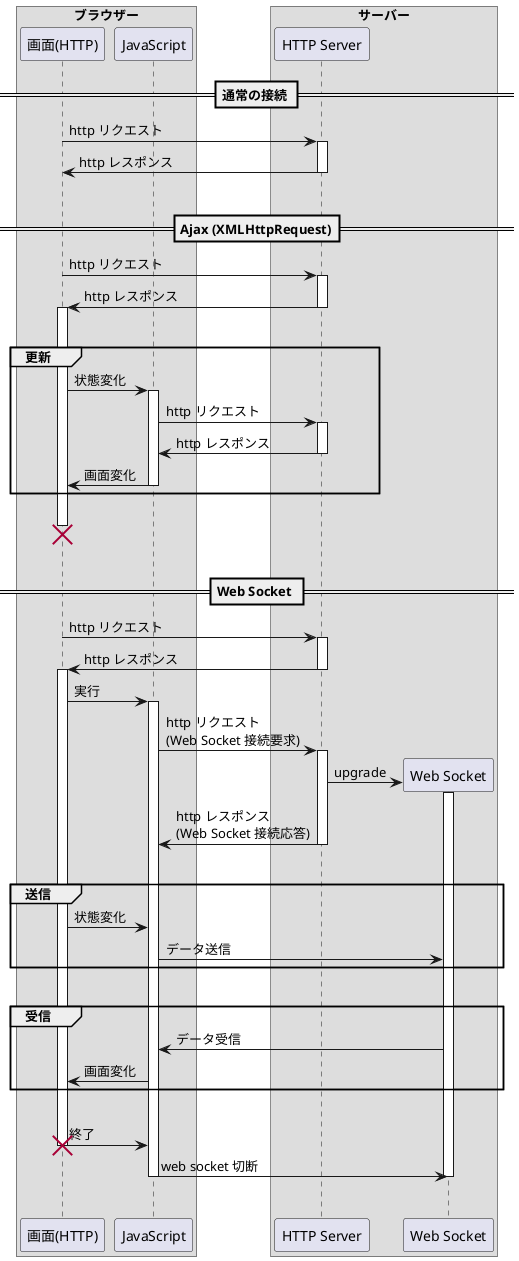 @startuml

box "ブラウザー"
participant "画面(HTTP)" as B
participant JavaScript as J
end box

box "サーバー"
participant "HTTP Server" as S

== 通常の接続 ==

B -> S: http リクエスト
activate S
S -> B: http レスポンス
deactivate S

|||

== Ajax (XMLHttpRequest)==

B -> S: http リクエスト
activate S
S -> B: http レスポンス
deactivate S
activate B

|||

group 更新
B -> J: 状態変化
activate J
J -> S: http リクエスト
activate S
S -> J: http レスポンス
deactivate S
J -> B: 画面変化
deactivate J
end

|||

destroy B

|||

== Web Socket ==

B -> S: http リクエスト
activate S
S -> B: http レスポンス
deactivate S
activate B

B -> J: 実行
activate J

J -> S: http リクエスト\n(Web Socket 接続要求)
activate S
create participant "Web Socket" as W
S -> W: upgrade
activate W
S -> J: http レスポンス\n(Web Socket 接続応答)
deactivate S

|||

group 送信
B -> J: 状態変化
J -> W: データ送信
end

|||

group 受信
W -> J: データ受信
J -> B: 画面変化
end

|||

B -> J: 終了
destroy B
J -> W: web socket 切断
deactivate J
deactivate W

|||

end box

@enduml